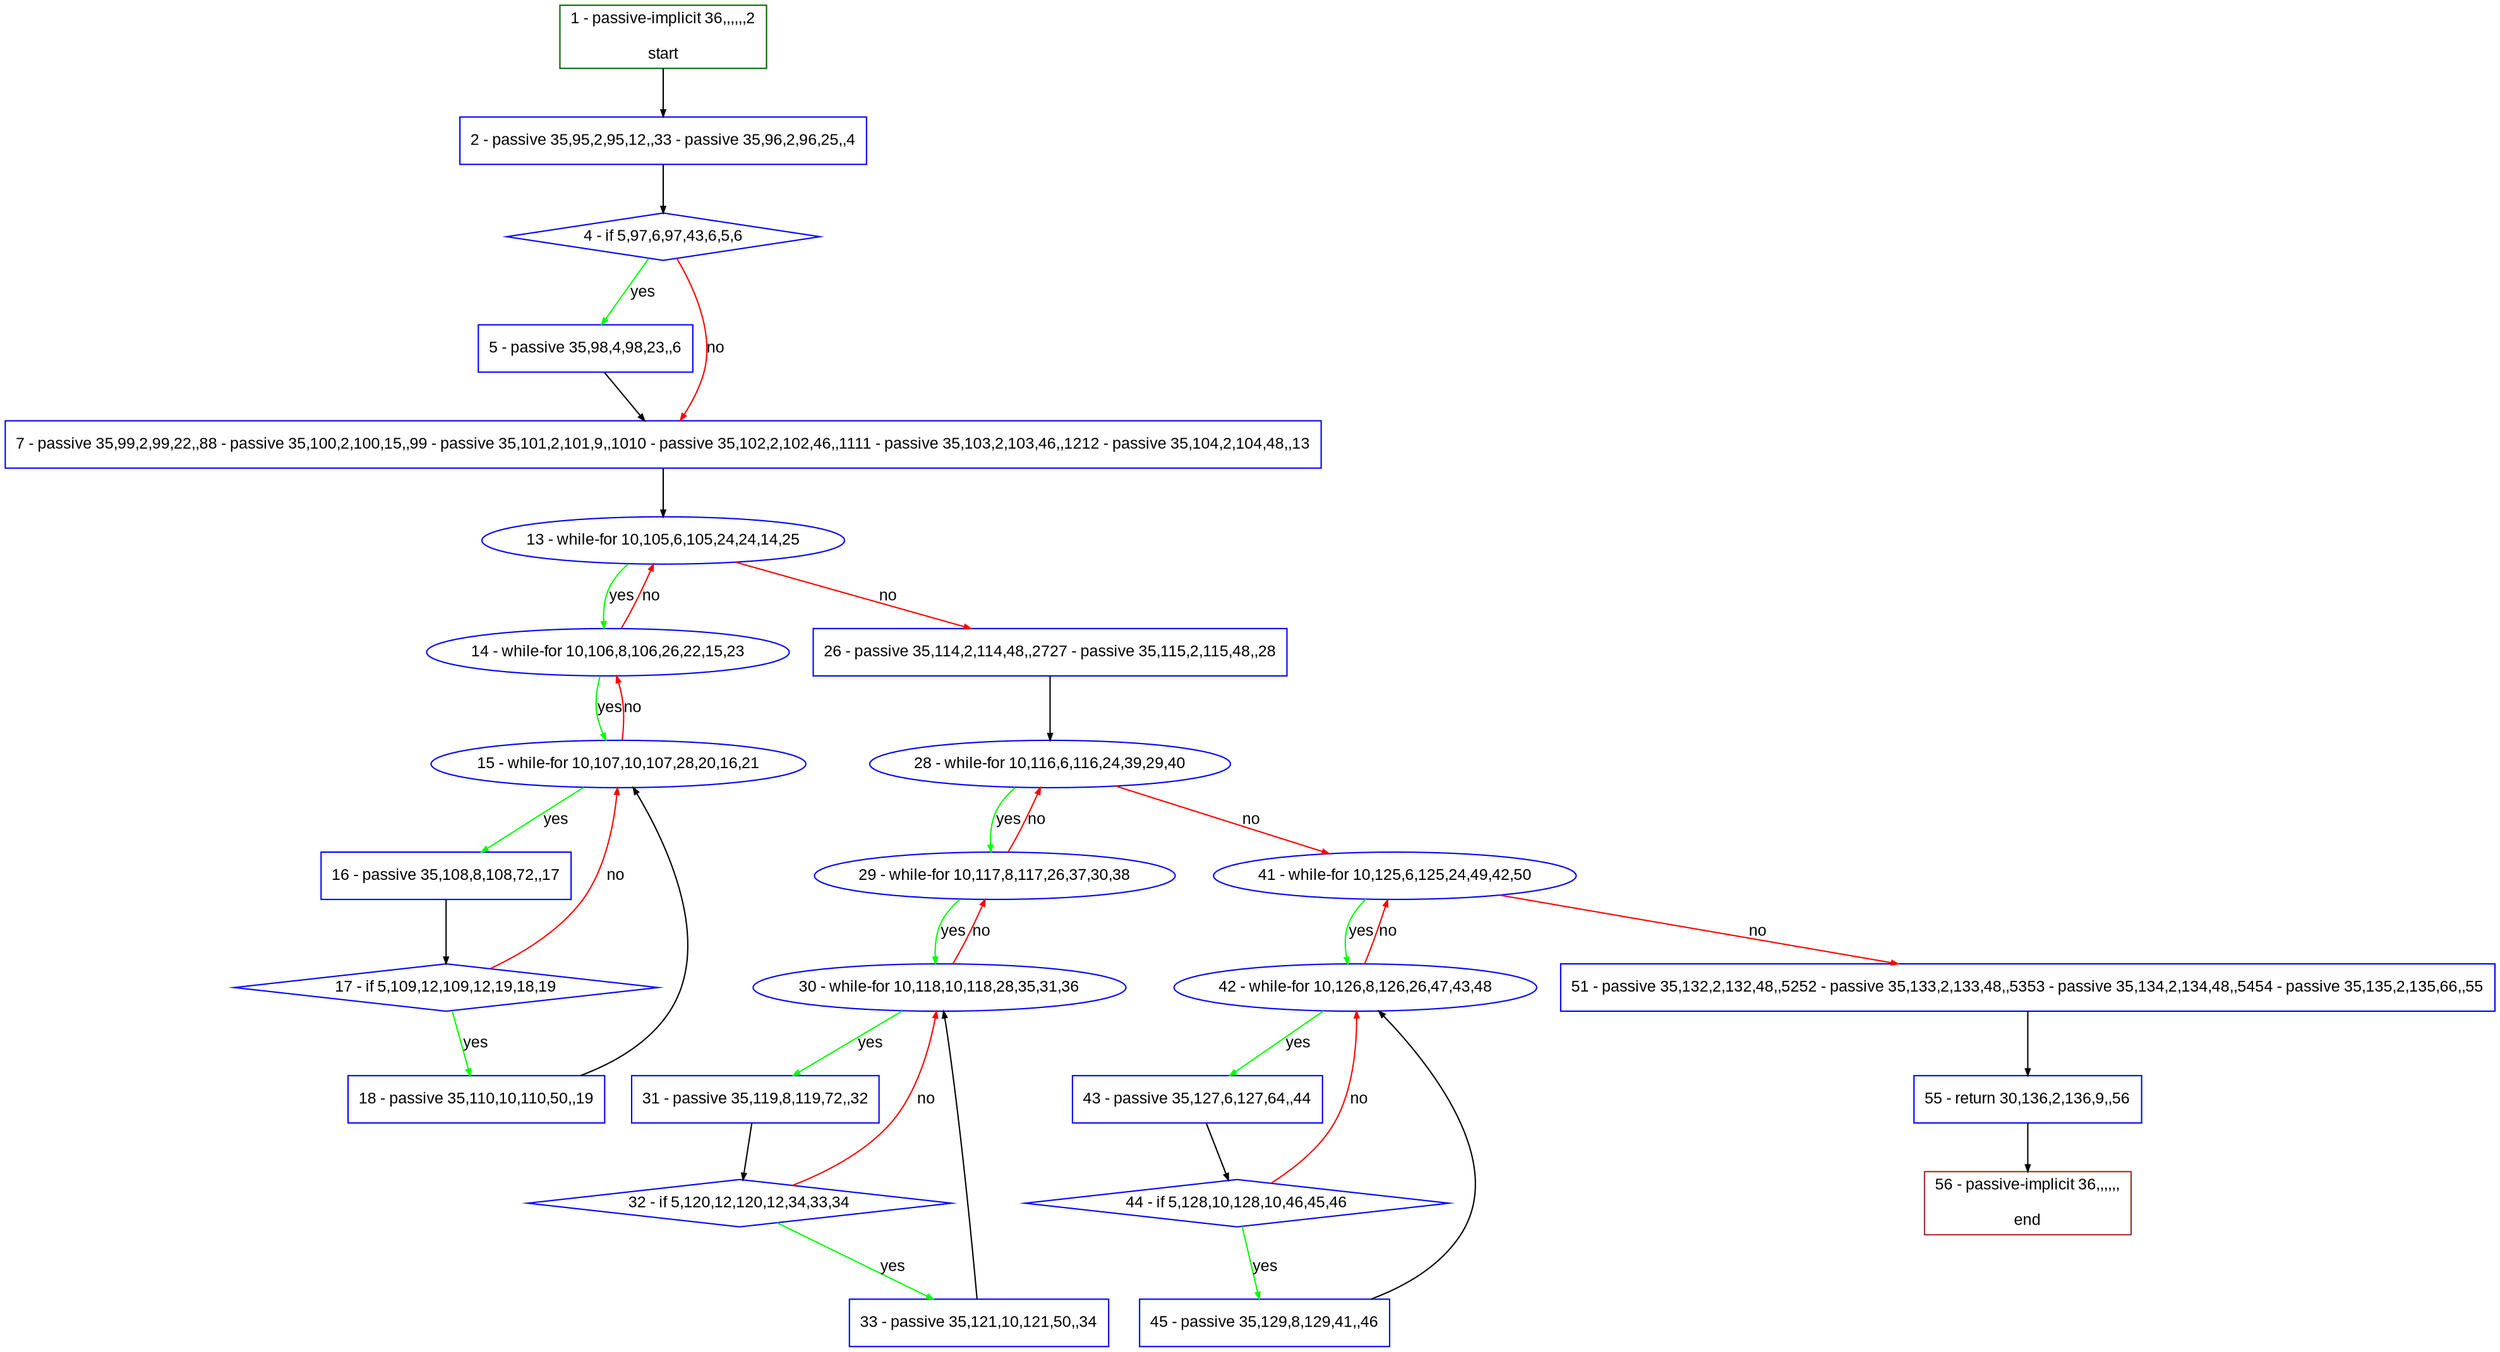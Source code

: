 digraph "" {
  graph [pack="true", label="", fontsize="12", packmode="clust", fontname="Arial", fillcolor="#FFFFCC", bgcolor="white", style="rounded,filled", compound="true"];
  node [node_initialized="no", label="", color="grey", fontsize="12", fillcolor="white", fontname="Arial", style="filled", shape="rectangle", compound="true", fixedsize="false"];
  edge [fontcolor="black", arrowhead="normal", arrowtail="none", arrowsize="0.5", ltail="", label="", color="black", fontsize="12", lhead="", fontname="Arial", dir="forward", compound="true"];
  __N1 [label="2 - passive 35,95,2,95,12,,33 - passive 35,96,2,96,25,,4", color="#0000ff", fillcolor="#ffffff", style="filled", shape="box"];
  __N2 [label="1 - passive-implicit 36,,,,,,2\n\nstart", color="#006400", fillcolor="#ffffff", style="filled", shape="box"];
  __N3 [label="4 - if 5,97,6,97,43,6,5,6", color="#0000ff", fillcolor="#ffffff", style="filled", shape="diamond"];
  __N4 [label="5 - passive 35,98,4,98,23,,6", color="#0000ff", fillcolor="#ffffff", style="filled", shape="box"];
  __N5 [label="7 - passive 35,99,2,99,22,,88 - passive 35,100,2,100,15,,99 - passive 35,101,2,101,9,,1010 - passive 35,102,2,102,46,,1111 - passive 35,103,2,103,46,,1212 - passive 35,104,2,104,48,,13", color="#0000ff", fillcolor="#ffffff", style="filled", shape="box"];
  __N6 [label="13 - while-for 10,105,6,105,24,24,14,25", color="#0000ff", fillcolor="#ffffff", style="filled", shape="oval"];
  __N7 [label="14 - while-for 10,106,8,106,26,22,15,23", color="#0000ff", fillcolor="#ffffff", style="filled", shape="oval"];
  __N8 [label="26 - passive 35,114,2,114,48,,2727 - passive 35,115,2,115,48,,28", color="#0000ff", fillcolor="#ffffff", style="filled", shape="box"];
  __N9 [label="15 - while-for 10,107,10,107,28,20,16,21", color="#0000ff", fillcolor="#ffffff", style="filled", shape="oval"];
  __N10 [label="16 - passive 35,108,8,108,72,,17", color="#0000ff", fillcolor="#ffffff", style="filled", shape="box"];
  __N11 [label="17 - if 5,109,12,109,12,19,18,19", color="#0000ff", fillcolor="#ffffff", style="filled", shape="diamond"];
  __N12 [label="18 - passive 35,110,10,110,50,,19", color="#0000ff", fillcolor="#ffffff", style="filled", shape="box"];
  __N13 [label="28 - while-for 10,116,6,116,24,39,29,40", color="#0000ff", fillcolor="#ffffff", style="filled", shape="oval"];
  __N14 [label="29 - while-for 10,117,8,117,26,37,30,38", color="#0000ff", fillcolor="#ffffff", style="filled", shape="oval"];
  __N15 [label="41 - while-for 10,125,6,125,24,49,42,50", color="#0000ff", fillcolor="#ffffff", style="filled", shape="oval"];
  __N16 [label="30 - while-for 10,118,10,118,28,35,31,36", color="#0000ff", fillcolor="#ffffff", style="filled", shape="oval"];
  __N17 [label="31 - passive 35,119,8,119,72,,32", color="#0000ff", fillcolor="#ffffff", style="filled", shape="box"];
  __N18 [label="32 - if 5,120,12,120,12,34,33,34", color="#0000ff", fillcolor="#ffffff", style="filled", shape="diamond"];
  __N19 [label="33 - passive 35,121,10,121,50,,34", color="#0000ff", fillcolor="#ffffff", style="filled", shape="box"];
  __N20 [label="42 - while-for 10,126,8,126,26,47,43,48", color="#0000ff", fillcolor="#ffffff", style="filled", shape="oval"];
  __N21 [label="51 - passive 35,132,2,132,48,,5252 - passive 35,133,2,133,48,,5353 - passive 35,134,2,134,48,,5454 - passive 35,135,2,135,66,,55", color="#0000ff", fillcolor="#ffffff", style="filled", shape="box"];
  __N22 [label="43 - passive 35,127,6,127,64,,44", color="#0000ff", fillcolor="#ffffff", style="filled", shape="box"];
  __N23 [label="44 - if 5,128,10,128,10,46,45,46", color="#0000ff", fillcolor="#ffffff", style="filled", shape="diamond"];
  __N24 [label="45 - passive 35,129,8,129,41,,46", color="#0000ff", fillcolor="#ffffff", style="filled", shape="box"];
  __N25 [label="55 - return 30,136,2,136,9,,56", color="#0000ff", fillcolor="#ffffff", style="filled", shape="box"];
  __N26 [label="56 - passive-implicit 36,,,,,,\n\nend", color="#a52a2a", fillcolor="#ffffff", style="filled", shape="box"];
  __N2 -> __N1 [arrowhead="normal", arrowtail="none", color="#000000", label="", dir="forward"];
  __N1 -> __N3 [arrowhead="normal", arrowtail="none", color="#000000", label="", dir="forward"];
  __N3 -> __N4 [arrowhead="normal", arrowtail="none", color="#00ff00", label="yes", dir="forward"];
  __N3 -> __N5 [arrowhead="normal", arrowtail="none", color="#ff0000", label="no", dir="forward"];
  __N4 -> __N5 [arrowhead="normal", arrowtail="none", color="#000000", label="", dir="forward"];
  __N5 -> __N6 [arrowhead="normal", arrowtail="none", color="#000000", label="", dir="forward"];
  __N6 -> __N7 [arrowhead="normal", arrowtail="none", color="#00ff00", label="yes", dir="forward"];
  __N7 -> __N6 [arrowhead="normal", arrowtail="none", color="#ff0000", label="no", dir="forward"];
  __N6 -> __N8 [arrowhead="normal", arrowtail="none", color="#ff0000", label="no", dir="forward"];
  __N7 -> __N9 [arrowhead="normal", arrowtail="none", color="#00ff00", label="yes", dir="forward"];
  __N9 -> __N7 [arrowhead="normal", arrowtail="none", color="#ff0000", label="no", dir="forward"];
  __N9 -> __N10 [arrowhead="normal", arrowtail="none", color="#00ff00", label="yes", dir="forward"];
  __N10 -> __N11 [arrowhead="normal", arrowtail="none", color="#000000", label="", dir="forward"];
  __N11 -> __N9 [arrowhead="normal", arrowtail="none", color="#ff0000", label="no", dir="forward"];
  __N11 -> __N12 [arrowhead="normal", arrowtail="none", color="#00ff00", label="yes", dir="forward"];
  __N12 -> __N9 [arrowhead="normal", arrowtail="none", color="#000000", label="", dir="forward"];
  __N8 -> __N13 [arrowhead="normal", arrowtail="none", color="#000000", label="", dir="forward"];
  __N13 -> __N14 [arrowhead="normal", arrowtail="none", color="#00ff00", label="yes", dir="forward"];
  __N14 -> __N13 [arrowhead="normal", arrowtail="none", color="#ff0000", label="no", dir="forward"];
  __N13 -> __N15 [arrowhead="normal", arrowtail="none", color="#ff0000", label="no", dir="forward"];
  __N14 -> __N16 [arrowhead="normal", arrowtail="none", color="#00ff00", label="yes", dir="forward"];
  __N16 -> __N14 [arrowhead="normal", arrowtail="none", color="#ff0000", label="no", dir="forward"];
  __N16 -> __N17 [arrowhead="normal", arrowtail="none", color="#00ff00", label="yes", dir="forward"];
  __N17 -> __N18 [arrowhead="normal", arrowtail="none", color="#000000", label="", dir="forward"];
  __N18 -> __N16 [arrowhead="normal", arrowtail="none", color="#ff0000", label="no", dir="forward"];
  __N18 -> __N19 [arrowhead="normal", arrowtail="none", color="#00ff00", label="yes", dir="forward"];
  __N19 -> __N16 [arrowhead="normal", arrowtail="none", color="#000000", label="", dir="forward"];
  __N15 -> __N20 [arrowhead="normal", arrowtail="none", color="#00ff00", label="yes", dir="forward"];
  __N20 -> __N15 [arrowhead="normal", arrowtail="none", color="#ff0000", label="no", dir="forward"];
  __N15 -> __N21 [arrowhead="normal", arrowtail="none", color="#ff0000", label="no", dir="forward"];
  __N20 -> __N22 [arrowhead="normal", arrowtail="none", color="#00ff00", label="yes", dir="forward"];
  __N22 -> __N23 [arrowhead="normal", arrowtail="none", color="#000000", label="", dir="forward"];
  __N23 -> __N20 [arrowhead="normal", arrowtail="none", color="#ff0000", label="no", dir="forward"];
  __N23 -> __N24 [arrowhead="normal", arrowtail="none", color="#00ff00", label="yes", dir="forward"];
  __N24 -> __N20 [arrowhead="normal", arrowtail="none", color="#000000", label="", dir="forward"];
  __N21 -> __N25 [arrowhead="normal", arrowtail="none", color="#000000", label="", dir="forward"];
  __N25 -> __N26 [arrowhead="normal", arrowtail="none", color="#000000", label="", dir="forward"];
}
